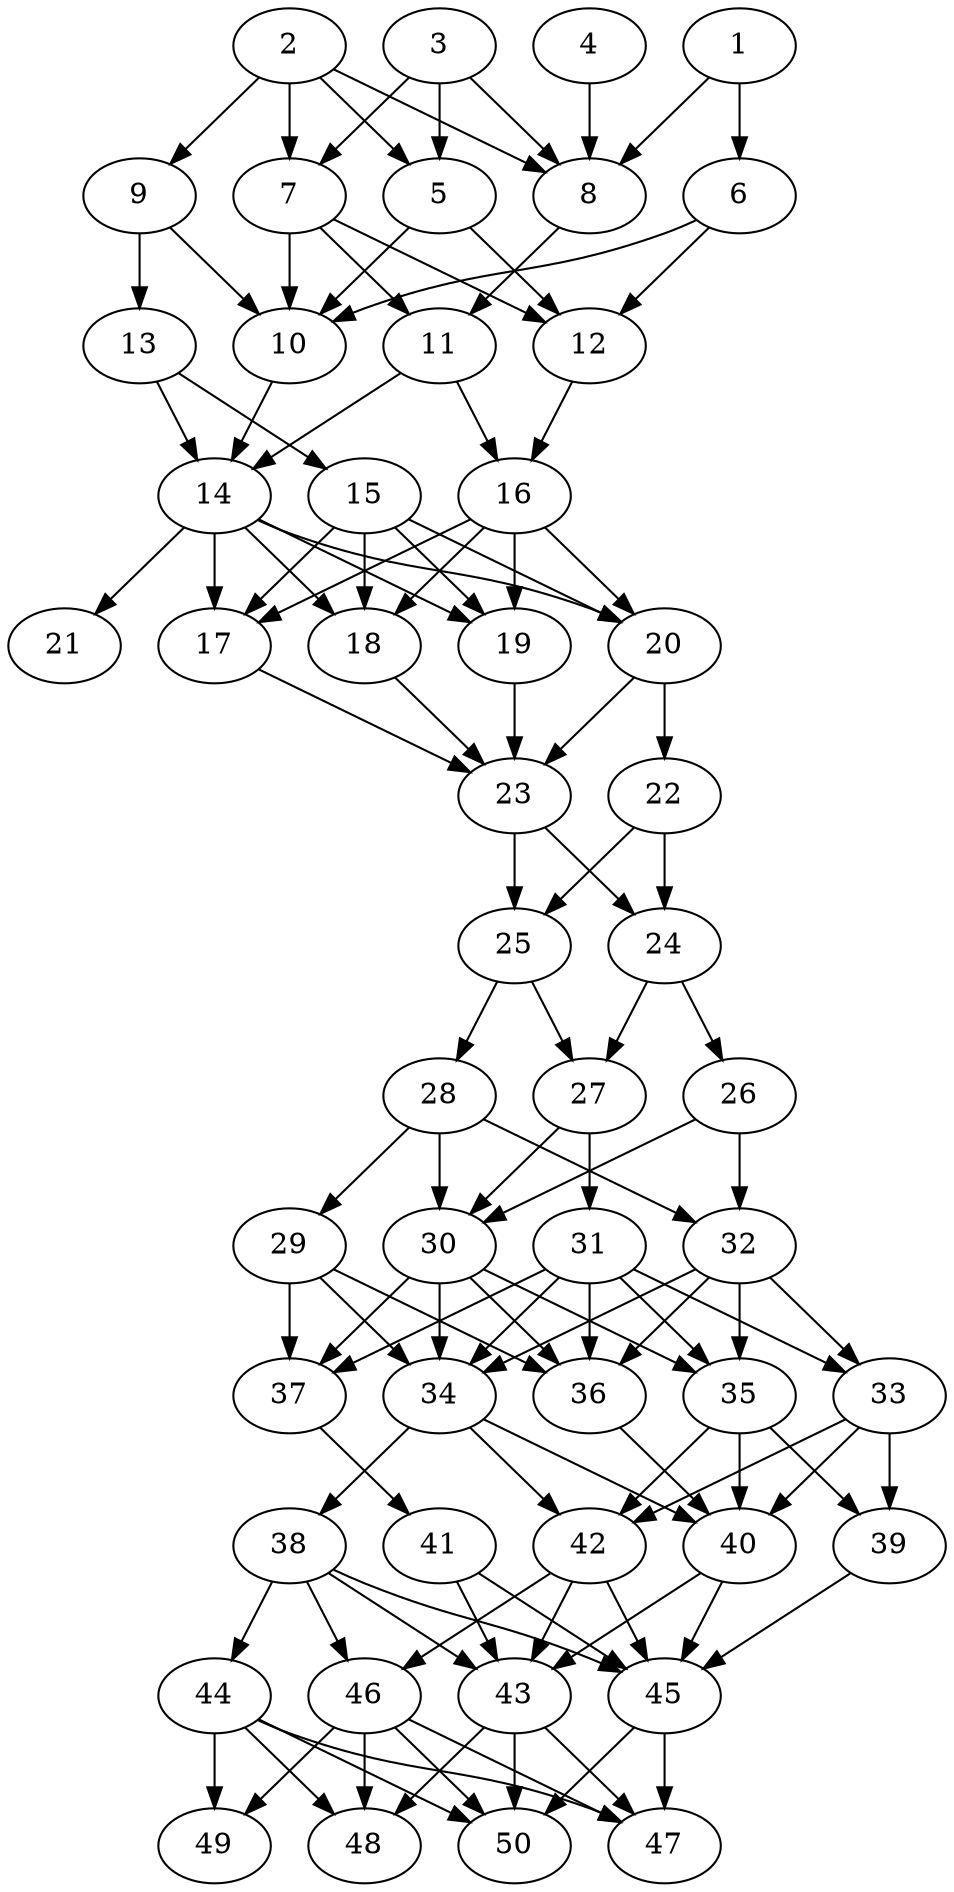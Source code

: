 // DAG automatically generated by daggen at Tue Aug  6 16:32:29 2019
// ./daggen --dot -n 50 --ccr 0.3 --fat 0.4 --regular 0.5 --density 0.9 --mindata 5242880 --maxdata 52428800 
digraph G {
  1 [size="110107307", alpha="0.04", expect_size="33032192"] 
  1 -> 6 [size ="33032192"]
  1 -> 8 [size ="33032192"]
  2 [size="85712213", alpha="0.18", expect_size="25713664"] 
  2 -> 5 [size ="25713664"]
  2 -> 7 [size ="25713664"]
  2 -> 8 [size ="25713664"]
  2 -> 9 [size ="25713664"]
  3 [size="167133867", alpha="0.10", expect_size="50140160"] 
  3 -> 5 [size ="50140160"]
  3 -> 7 [size ="50140160"]
  3 -> 8 [size ="50140160"]
  4 [size="19394560", alpha="0.09", expect_size="5818368"] 
  4 -> 8 [size ="5818368"]
  5 [size="132925440", alpha="0.01", expect_size="39877632"] 
  5 -> 10 [size ="39877632"]
  5 -> 12 [size ="39877632"]
  6 [size="161931947", alpha="0.05", expect_size="48579584"] 
  6 -> 10 [size ="48579584"]
  6 -> 12 [size ="48579584"]
  7 [size="119142400", alpha="0.20", expect_size="35742720"] 
  7 -> 10 [size ="35742720"]
  7 -> 11 [size ="35742720"]
  7 -> 12 [size ="35742720"]
  8 [size="167294293", alpha="0.01", expect_size="50188288"] 
  8 -> 11 [size ="50188288"]
  9 [size="171772587", alpha="0.11", expect_size="51531776"] 
  9 -> 10 [size ="51531776"]
  9 -> 13 [size ="51531776"]
  10 [size="156330667", alpha="0.06", expect_size="46899200"] 
  10 -> 14 [size ="46899200"]
  11 [size="112093867", alpha="0.11", expect_size="33628160"] 
  11 -> 14 [size ="33628160"]
  11 -> 16 [size ="33628160"]
  12 [size="146322773", alpha="0.09", expect_size="43896832"] 
  12 -> 16 [size ="43896832"]
  13 [size="131573760", alpha="0.02", expect_size="39472128"] 
  13 -> 14 [size ="39472128"]
  13 -> 15 [size ="39472128"]
  14 [size="56832000", alpha="0.05", expect_size="17049600"] 
  14 -> 17 [size ="17049600"]
  14 -> 18 [size ="17049600"]
  14 -> 19 [size ="17049600"]
  14 -> 20 [size ="17049600"]
  14 -> 21 [size ="17049600"]
  15 [size="124289707", alpha="0.07", expect_size="37286912"] 
  15 -> 17 [size ="37286912"]
  15 -> 18 [size ="37286912"]
  15 -> 19 [size ="37286912"]
  15 -> 20 [size ="37286912"]
  16 [size="133836800", alpha="0.02", expect_size="40151040"] 
  16 -> 17 [size ="40151040"]
  16 -> 18 [size ="40151040"]
  16 -> 19 [size ="40151040"]
  16 -> 20 [size ="40151040"]
  17 [size="18117973", alpha="0.16", expect_size="5435392"] 
  17 -> 23 [size ="5435392"]
  18 [size="172492800", alpha="0.10", expect_size="51747840"] 
  18 -> 23 [size ="51747840"]
  19 [size="24313173", alpha="0.09", expect_size="7293952"] 
  19 -> 23 [size ="7293952"]
  20 [size="112981333", alpha="0.08", expect_size="33894400"] 
  20 -> 22 [size ="33894400"]
  20 -> 23 [size ="33894400"]
  21 [size="161454080", alpha="0.19", expect_size="48436224"] 
  22 [size="92641280", alpha="0.19", expect_size="27792384"] 
  22 -> 24 [size ="27792384"]
  22 -> 25 [size ="27792384"]
  23 [size="163959467", alpha="0.17", expect_size="49187840"] 
  23 -> 24 [size ="49187840"]
  23 -> 25 [size ="49187840"]
  24 [size="19500373", alpha="0.16", expect_size="5850112"] 
  24 -> 26 [size ="5850112"]
  24 -> 27 [size ="5850112"]
  25 [size="58385067", alpha="0.09", expect_size="17515520"] 
  25 -> 27 [size ="17515520"]
  25 -> 28 [size ="17515520"]
  26 [size="116896427", alpha="0.01", expect_size="35068928"] 
  26 -> 30 [size ="35068928"]
  26 -> 32 [size ="35068928"]
  27 [size="135017813", alpha="0.06", expect_size="40505344"] 
  27 -> 30 [size ="40505344"]
  27 -> 31 [size ="40505344"]
  28 [size="106120533", alpha="0.10", expect_size="31836160"] 
  28 -> 29 [size ="31836160"]
  28 -> 30 [size ="31836160"]
  28 -> 32 [size ="31836160"]
  29 [size="23736320", alpha="0.13", expect_size="7120896"] 
  29 -> 34 [size ="7120896"]
  29 -> 36 [size ="7120896"]
  29 -> 37 [size ="7120896"]
  30 [size="95733760", alpha="0.14", expect_size="28720128"] 
  30 -> 34 [size ="28720128"]
  30 -> 35 [size ="28720128"]
  30 -> 36 [size ="28720128"]
  30 -> 37 [size ="28720128"]
  31 [size="160235520", alpha="0.07", expect_size="48070656"] 
  31 -> 33 [size ="48070656"]
  31 -> 34 [size ="48070656"]
  31 -> 35 [size ="48070656"]
  31 -> 36 [size ="48070656"]
  31 -> 37 [size ="48070656"]
  32 [size="152589653", alpha="0.17", expect_size="45776896"] 
  32 -> 33 [size ="45776896"]
  32 -> 34 [size ="45776896"]
  32 -> 35 [size ="45776896"]
  32 -> 36 [size ="45776896"]
  33 [size="141032107", alpha="0.01", expect_size="42309632"] 
  33 -> 39 [size ="42309632"]
  33 -> 40 [size ="42309632"]
  33 -> 42 [size ="42309632"]
  34 [size="117940907", alpha="0.10", expect_size="35382272"] 
  34 -> 38 [size ="35382272"]
  34 -> 40 [size ="35382272"]
  34 -> 42 [size ="35382272"]
  35 [size="85230933", alpha="0.12", expect_size="25569280"] 
  35 -> 39 [size ="25569280"]
  35 -> 40 [size ="25569280"]
  35 -> 42 [size ="25569280"]
  36 [size="158354773", alpha="0.10", expect_size="47506432"] 
  36 -> 40 [size ="47506432"]
  37 [size="167195307", alpha="0.07", expect_size="50158592"] 
  37 -> 41 [size ="50158592"]
  38 [size="56135680", alpha="0.04", expect_size="16840704"] 
  38 -> 43 [size ="16840704"]
  38 -> 44 [size ="16840704"]
  38 -> 45 [size ="16840704"]
  38 -> 46 [size ="16840704"]
  39 [size="132283733", alpha="0.02", expect_size="39685120"] 
  39 -> 45 [size ="39685120"]
  40 [size="78073173", alpha="0.13", expect_size="23421952"] 
  40 -> 43 [size ="23421952"]
  40 -> 45 [size ="23421952"]
  41 [size="32361813", alpha="0.01", expect_size="9708544"] 
  41 -> 43 [size ="9708544"]
  41 -> 45 [size ="9708544"]
  42 [size="89767253", alpha="0.19", expect_size="26930176"] 
  42 -> 43 [size ="26930176"]
  42 -> 45 [size ="26930176"]
  42 -> 46 [size ="26930176"]
  43 [size="64566613", alpha="0.16", expect_size="19369984"] 
  43 -> 47 [size ="19369984"]
  43 -> 48 [size ="19369984"]
  43 -> 50 [size ="19369984"]
  44 [size="70860800", alpha="0.13", expect_size="21258240"] 
  44 -> 47 [size ="21258240"]
  44 -> 48 [size ="21258240"]
  44 -> 49 [size ="21258240"]
  44 -> 50 [size ="21258240"]
  45 [size="148005547", alpha="0.15", expect_size="44401664"] 
  45 -> 47 [size ="44401664"]
  45 -> 50 [size ="44401664"]
  46 [size="88248320", alpha="0.10", expect_size="26474496"] 
  46 -> 47 [size ="26474496"]
  46 -> 48 [size ="26474496"]
  46 -> 49 [size ="26474496"]
  46 -> 50 [size ="26474496"]
  47 [size="165232640", alpha="0.20", expect_size="49569792"] 
  48 [size="65027413", alpha="0.01", expect_size="19508224"] 
  49 [size="99945813", alpha="0.02", expect_size="29983744"] 
  50 [size="119531520", alpha="0.14", expect_size="35859456"] 
}
